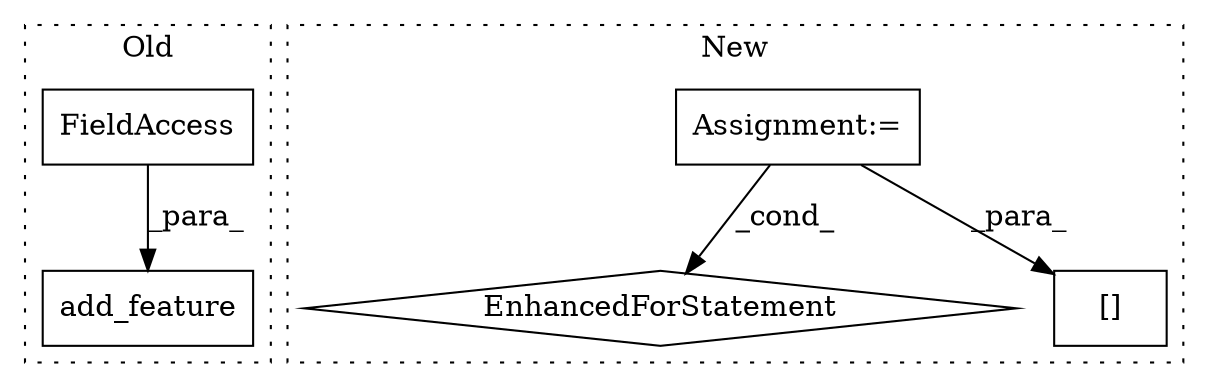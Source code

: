 digraph G {
subgraph cluster0 {
1 [label="add_feature" a="32" s="2351,2396" l="12,1" shape="box"];
4 [label="FieldAccess" a="22" s="2363" l="16" shape="box"];
label = "Old";
style="dotted";
}
subgraph cluster1 {
2 [label="EnhancedForStatement" a="70" s="2500,2583" l="53,2" shape="diamond"];
3 [label="Assignment:=" a="7" s="2500,2583" l="53,2" shape="box"];
5 [label="[]" a="2" s="2716,2732" l="4,1" shape="box"];
label = "New";
style="dotted";
}
3 -> 2 [label="_cond_"];
3 -> 5 [label="_para_"];
4 -> 1 [label="_para_"];
}